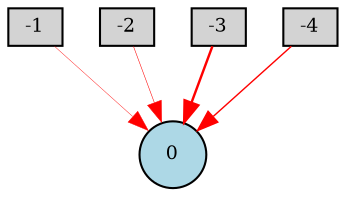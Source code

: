 digraph {
	node [fontsize=9 height=0.2 shape=circle width=0.2]
	-1 [fillcolor=lightgray shape=box style=filled]
	-2 [fillcolor=lightgray shape=box style=filled]
	-3 [fillcolor=lightgray shape=box style=filled]
	-4 [fillcolor=lightgray shape=box style=filled]
	0 [fillcolor=lightblue style=filled]
	-2 -> 0 [color=red penwidth=0.257709451542469 style=solid]
	-1 -> 0 [color=red penwidth=0.19851639166306012 style=solid]
	-3 -> 0 [color=red penwidth=1.1647474260489092 style=solid]
	-4 -> 0 [color=red penwidth=0.6728328947272183 style=solid]
}
